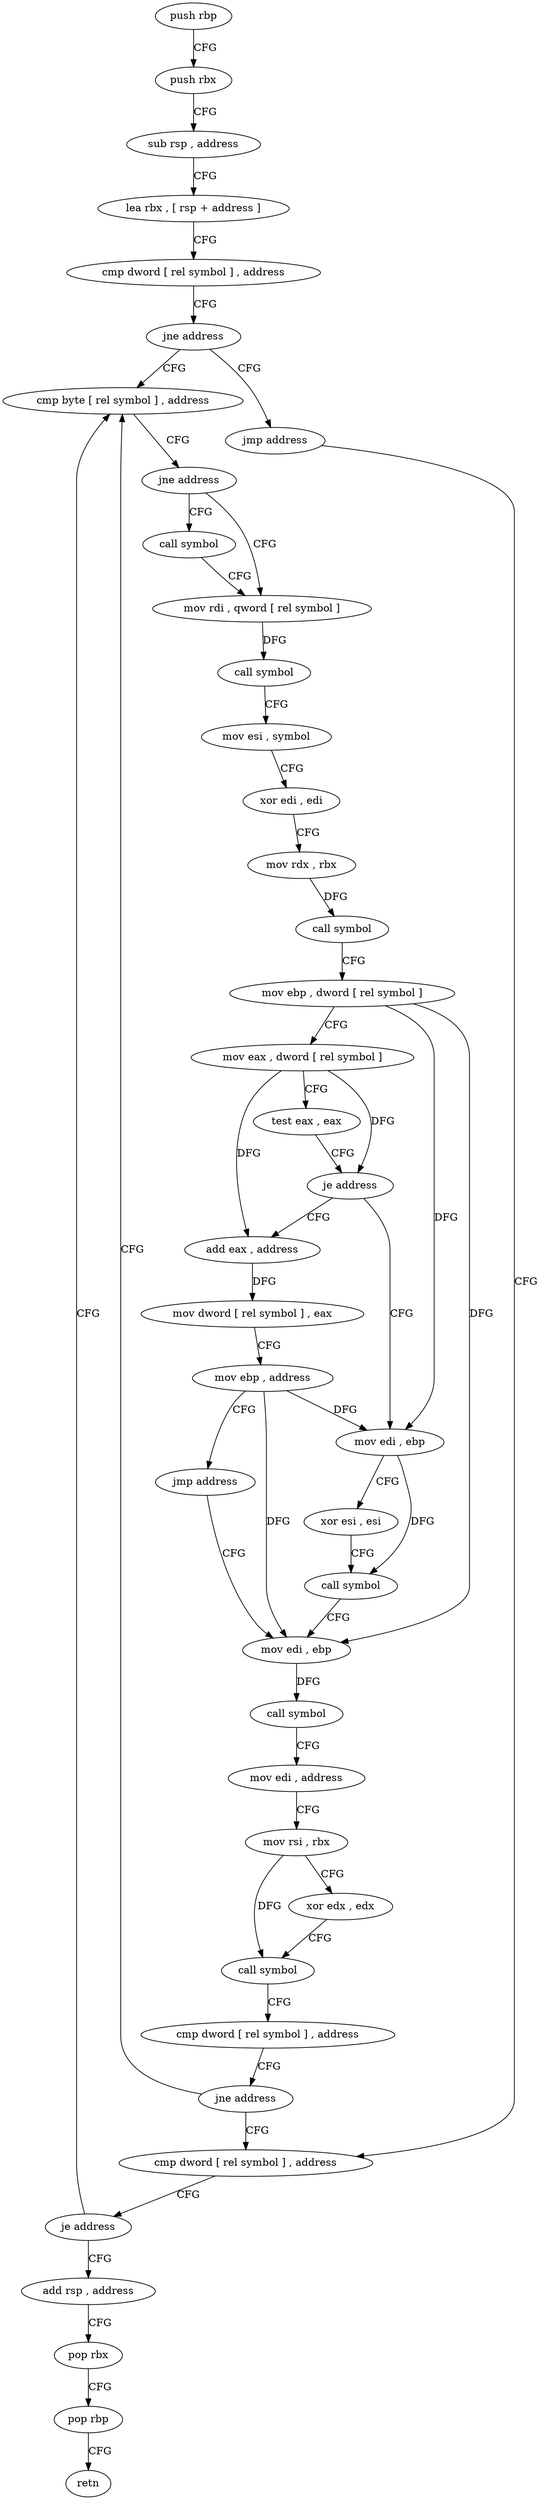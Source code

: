 digraph "func" {
"4221568" [label = "push rbp" ]
"4221569" [label = "push rbx" ]
"4221570" [label = "sub rsp , address" ]
"4221577" [label = "lea rbx , [ rsp + address ]" ]
"4221582" [label = "cmp dword [ rel symbol ] , address" ]
"4221589" [label = "jne address" ]
"4221649" [label = "cmp byte [ rel symbol ] , address" ]
"4221591" [label = "jmp address" ]
"4221656" [label = "jne address" ]
"4221663" [label = "mov rdi , qword [ rel symbol ]" ]
"4221658" [label = "call symbol" ]
"4221640" [label = "cmp dword [ rel symbol ] , address" ]
"4221670" [label = "call symbol" ]
"4221675" [label = "mov esi , symbol" ]
"4221680" [label = "xor edi , edi" ]
"4221682" [label = "mov rdx , rbx" ]
"4221685" [label = "call symbol" ]
"4221690" [label = "mov ebp , dword [ rel symbol ]" ]
"4221696" [label = "mov eax , dword [ rel symbol ]" ]
"4221702" [label = "test eax , eax" ]
"4221704" [label = "je address" ]
"4221600" [label = "mov edi , ebp" ]
"4221706" [label = "add eax , address" ]
"4221647" [label = "je address" ]
"4221722" [label = "add rsp , address" ]
"4221602" [label = "xor esi , esi" ]
"4221604" [label = "call symbol" ]
"4221609" [label = "mov edi , ebp" ]
"4221709" [label = "mov dword [ rel symbol ] , eax" ]
"4221715" [label = "mov ebp , address" ]
"4221720" [label = "jmp address" ]
"4221729" [label = "pop rbx" ]
"4221730" [label = "pop rbp" ]
"4221731" [label = "retn" ]
"4221611" [label = "call symbol" ]
"4221616" [label = "mov edi , address" ]
"4221621" [label = "mov rsi , rbx" ]
"4221624" [label = "xor edx , edx" ]
"4221626" [label = "call symbol" ]
"4221631" [label = "cmp dword [ rel symbol ] , address" ]
"4221638" [label = "jne address" ]
"4221568" -> "4221569" [ label = "CFG" ]
"4221569" -> "4221570" [ label = "CFG" ]
"4221570" -> "4221577" [ label = "CFG" ]
"4221577" -> "4221582" [ label = "CFG" ]
"4221582" -> "4221589" [ label = "CFG" ]
"4221589" -> "4221649" [ label = "CFG" ]
"4221589" -> "4221591" [ label = "CFG" ]
"4221649" -> "4221656" [ label = "CFG" ]
"4221591" -> "4221640" [ label = "CFG" ]
"4221656" -> "4221663" [ label = "CFG" ]
"4221656" -> "4221658" [ label = "CFG" ]
"4221663" -> "4221670" [ label = "DFG" ]
"4221658" -> "4221663" [ label = "CFG" ]
"4221640" -> "4221647" [ label = "CFG" ]
"4221670" -> "4221675" [ label = "CFG" ]
"4221675" -> "4221680" [ label = "CFG" ]
"4221680" -> "4221682" [ label = "CFG" ]
"4221682" -> "4221685" [ label = "DFG" ]
"4221685" -> "4221690" [ label = "CFG" ]
"4221690" -> "4221696" [ label = "CFG" ]
"4221690" -> "4221600" [ label = "DFG" ]
"4221690" -> "4221609" [ label = "DFG" ]
"4221696" -> "4221702" [ label = "CFG" ]
"4221696" -> "4221704" [ label = "DFG" ]
"4221696" -> "4221706" [ label = "DFG" ]
"4221702" -> "4221704" [ label = "CFG" ]
"4221704" -> "4221600" [ label = "CFG" ]
"4221704" -> "4221706" [ label = "CFG" ]
"4221600" -> "4221602" [ label = "CFG" ]
"4221600" -> "4221604" [ label = "DFG" ]
"4221706" -> "4221709" [ label = "DFG" ]
"4221647" -> "4221722" [ label = "CFG" ]
"4221647" -> "4221649" [ label = "CFG" ]
"4221722" -> "4221729" [ label = "CFG" ]
"4221602" -> "4221604" [ label = "CFG" ]
"4221604" -> "4221609" [ label = "CFG" ]
"4221609" -> "4221611" [ label = "DFG" ]
"4221709" -> "4221715" [ label = "CFG" ]
"4221715" -> "4221720" [ label = "CFG" ]
"4221715" -> "4221600" [ label = "DFG" ]
"4221715" -> "4221609" [ label = "DFG" ]
"4221720" -> "4221609" [ label = "CFG" ]
"4221729" -> "4221730" [ label = "CFG" ]
"4221730" -> "4221731" [ label = "CFG" ]
"4221611" -> "4221616" [ label = "CFG" ]
"4221616" -> "4221621" [ label = "CFG" ]
"4221621" -> "4221624" [ label = "CFG" ]
"4221621" -> "4221626" [ label = "DFG" ]
"4221624" -> "4221626" [ label = "CFG" ]
"4221626" -> "4221631" [ label = "CFG" ]
"4221631" -> "4221638" [ label = "CFG" ]
"4221638" -> "4221649" [ label = "CFG" ]
"4221638" -> "4221640" [ label = "CFG" ]
}
